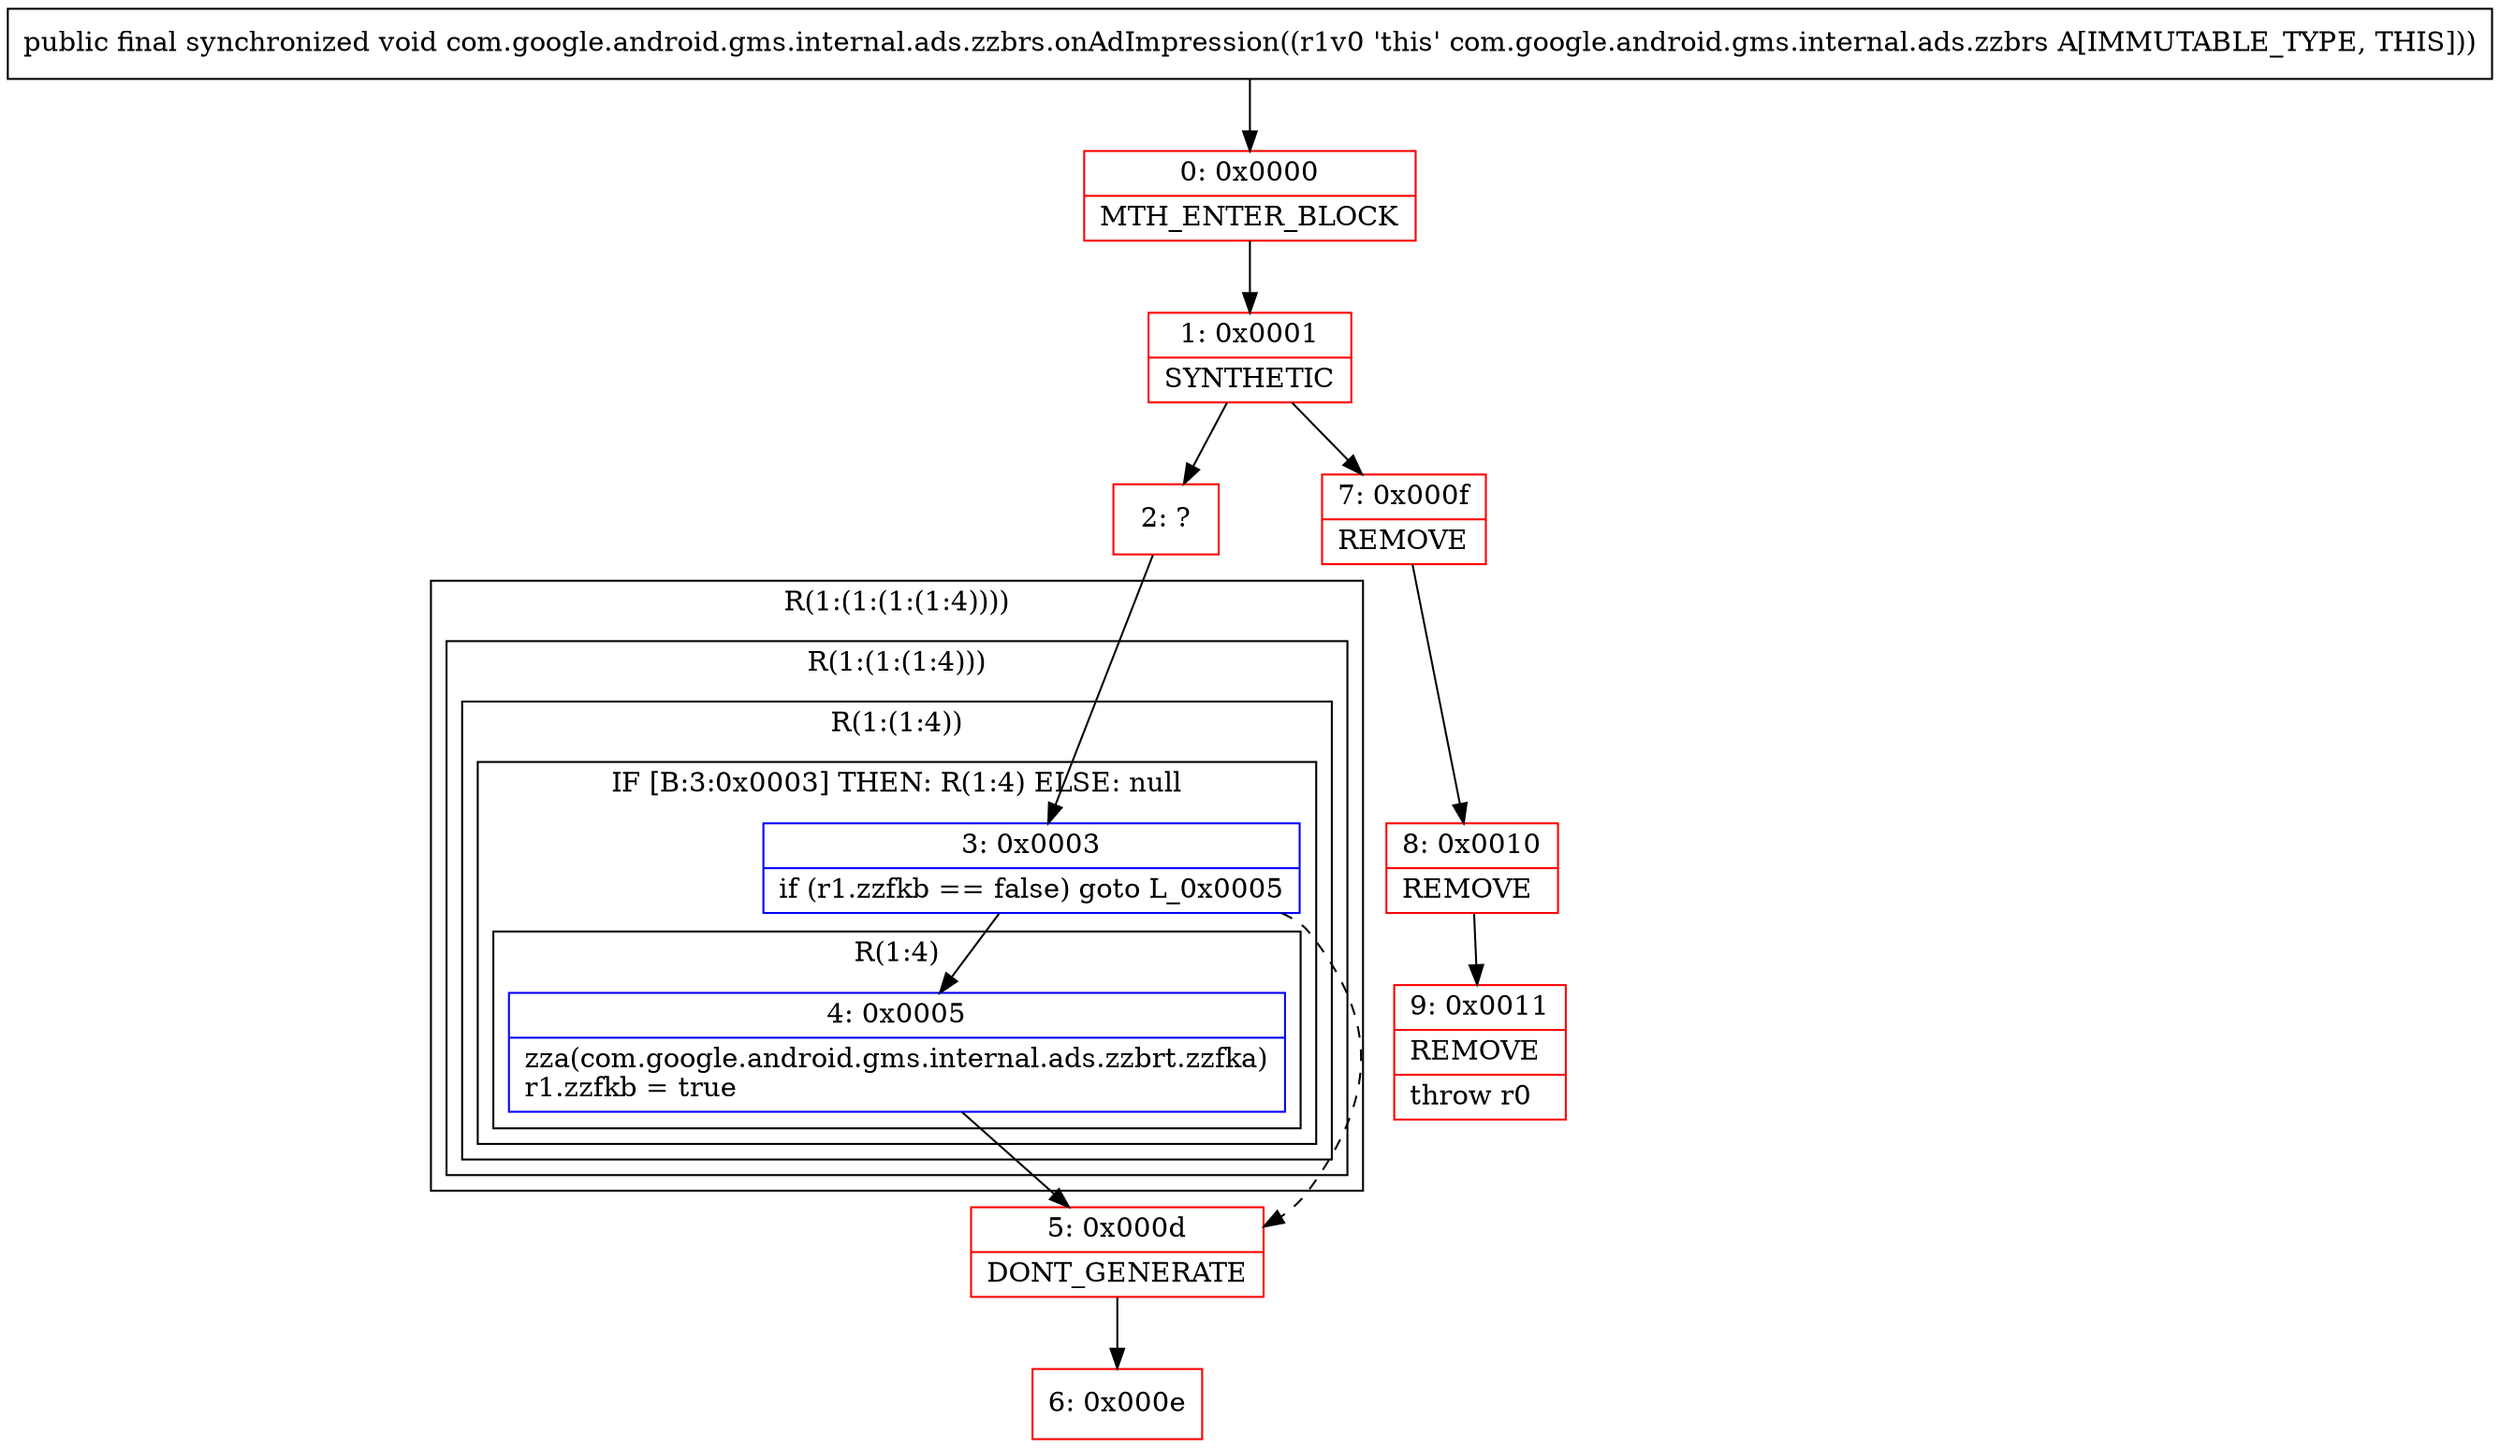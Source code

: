 digraph "CFG forcom.google.android.gms.internal.ads.zzbrs.onAdImpression()V" {
subgraph cluster_Region_1828500616 {
label = "R(1:(1:(1:(1:4))))";
node [shape=record,color=blue];
subgraph cluster_Region_1826260025 {
label = "R(1:(1:(1:4)))";
node [shape=record,color=blue];
subgraph cluster_Region_805744040 {
label = "R(1:(1:4))";
node [shape=record,color=blue];
subgraph cluster_IfRegion_364526588 {
label = "IF [B:3:0x0003] THEN: R(1:4) ELSE: null";
node [shape=record,color=blue];
Node_3 [shape=record,label="{3\:\ 0x0003|if (r1.zzfkb == false) goto L_0x0005\l}"];
subgraph cluster_Region_476812599 {
label = "R(1:4)";
node [shape=record,color=blue];
Node_4 [shape=record,label="{4\:\ 0x0005|zza(com.google.android.gms.internal.ads.zzbrt.zzfka)\lr1.zzfkb = true\l}"];
}
}
}
}
}
Node_0 [shape=record,color=red,label="{0\:\ 0x0000|MTH_ENTER_BLOCK\l}"];
Node_1 [shape=record,color=red,label="{1\:\ 0x0001|SYNTHETIC\l}"];
Node_2 [shape=record,color=red,label="{2\:\ ?}"];
Node_5 [shape=record,color=red,label="{5\:\ 0x000d|DONT_GENERATE\l}"];
Node_6 [shape=record,color=red,label="{6\:\ 0x000e}"];
Node_7 [shape=record,color=red,label="{7\:\ 0x000f|REMOVE\l}"];
Node_8 [shape=record,color=red,label="{8\:\ 0x0010|REMOVE\l}"];
Node_9 [shape=record,color=red,label="{9\:\ 0x0011|REMOVE\l|throw r0\l}"];
MethodNode[shape=record,label="{public final synchronized void com.google.android.gms.internal.ads.zzbrs.onAdImpression((r1v0 'this' com.google.android.gms.internal.ads.zzbrs A[IMMUTABLE_TYPE, THIS])) }"];
MethodNode -> Node_0;
Node_3 -> Node_4;
Node_3 -> Node_5[style=dashed];
Node_4 -> Node_5;
Node_0 -> Node_1;
Node_1 -> Node_2;
Node_1 -> Node_7;
Node_2 -> Node_3;
Node_5 -> Node_6;
Node_7 -> Node_8;
Node_8 -> Node_9;
}

